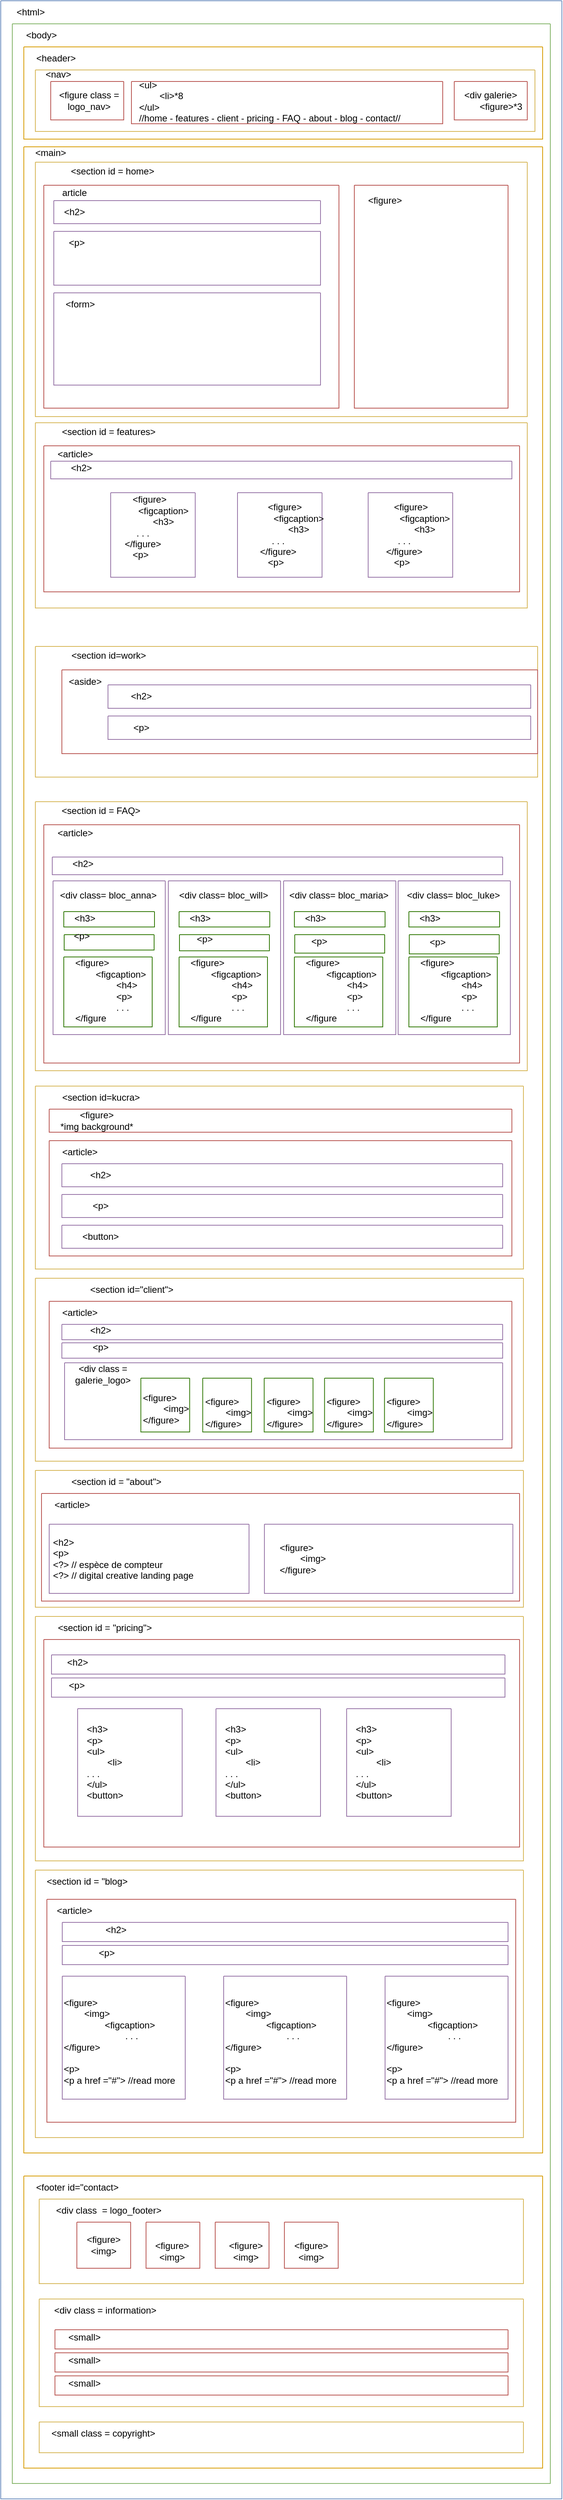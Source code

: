 <mxfile version="21.7.1" type="device">
  <diagram name="Page-1" id="cbDZRocgx3B_5QKg7o5-">
    <mxGraphModel dx="1434" dy="726" grid="1" gridSize="10" guides="1" tooltips="1" connect="1" arrows="1" fold="1" page="1" pageScale="1" pageWidth="827" pageHeight="1169" math="0" shadow="0">
      <root>
        <mxCell id="0" />
        <mxCell id="1" parent="0" />
        <mxCell id="6o6Li4ly1jVNpWHPZTKT-1" value="" style="swimlane;startSize=0;fillColor=#dae8fc;strokeColor=#6c8ebf;" parent="1" vertex="1">
          <mxGeometry x="10" y="10" width="730" height="3250" as="geometry" />
        </mxCell>
        <mxCell id="6o6Li4ly1jVNpWHPZTKT-2" value="" style="swimlane;startSize=0;fillColor=#d5e8d4;strokeColor=#82b366;" parent="6o6Li4ly1jVNpWHPZTKT-1" vertex="1">
          <mxGeometry x="15" y="30" width="700" height="3200" as="geometry" />
        </mxCell>
        <mxCell id="6o6Li4ly1jVNpWHPZTKT-4" value="&lt;div&gt;&amp;lt;body&amp;gt;&lt;/div&gt;" style="text;html=1;strokeColor=none;fillColor=none;align=center;verticalAlign=middle;whiteSpace=wrap;rounded=0;" parent="6o6Li4ly1jVNpWHPZTKT-2" vertex="1">
          <mxGeometry x="8" width="60" height="30" as="geometry" />
        </mxCell>
        <mxCell id="6o6Li4ly1jVNpWHPZTKT-5" value="" style="swimlane;startSize=0;fillColor=#fff2cc;strokeColor=#d6b656;" parent="6o6Li4ly1jVNpWHPZTKT-2" vertex="1">
          <mxGeometry x="30" y="60" width="650" height="80" as="geometry" />
        </mxCell>
        <mxCell id="6o6Li4ly1jVNpWHPZTKT-6" value="&amp;lt;nav&amp;gt;" style="text;html=1;strokeColor=none;fillColor=none;align=center;verticalAlign=middle;whiteSpace=wrap;rounded=0;" parent="6o6Li4ly1jVNpWHPZTKT-5" vertex="1">
          <mxGeometry y="-9" width="60" height="30" as="geometry" />
        </mxCell>
        <mxCell id="6o6Li4ly1jVNpWHPZTKT-7" value="" style="swimlane;startSize=0;fillColor=#f8cecc;strokeColor=#b85450;" parent="6o6Li4ly1jVNpWHPZTKT-5" vertex="1">
          <mxGeometry x="20" y="15" width="95" height="50" as="geometry" />
        </mxCell>
        <mxCell id="6o6Li4ly1jVNpWHPZTKT-10" value="" style="swimlane;startSize=0;fillColor=#f8cecc;strokeColor=#b85450;" parent="6o6Li4ly1jVNpWHPZTKT-5" vertex="1">
          <mxGeometry x="125" y="15" width="405" height="55" as="geometry" />
        </mxCell>
        <mxCell id="6o6Li4ly1jVNpWHPZTKT-13" value="" style="swimlane;startSize=0;fillColor=#ffe6cc;strokeColor=#d79b00;" parent="6o6Li4ly1jVNpWHPZTKT-2" vertex="1">
          <mxGeometry x="15" y="30" width="675" height="120" as="geometry" />
        </mxCell>
        <mxCell id="6o6Li4ly1jVNpWHPZTKT-9" value="" style="swimlane;startSize=0;fillColor=#f8cecc;strokeColor=#b85450;" parent="6o6Li4ly1jVNpWHPZTKT-13" vertex="1">
          <mxGeometry x="560" y="45" width="95" height="50" as="geometry" />
        </mxCell>
        <mxCell id="6o6Li4ly1jVNpWHPZTKT-12" value="&lt;div&gt;&lt;br&gt;&lt;/div&gt;&lt;div&gt;&amp;lt;div galerie&amp;gt;&lt;br&gt;&lt;/div&gt;&lt;div&gt;&lt;span style=&quot;white-space: pre;&quot;&gt;&#x9;&lt;/span&gt;&amp;lt;figure&amp;gt;*3&lt;/div&gt;&lt;div&gt;&lt;span style=&quot;white-space: pre;&quot;&gt;&#x9;&lt;/span&gt;&lt;br&gt;&lt;/div&gt;" style="text;html=1;strokeColor=none;fillColor=none;align=center;verticalAlign=middle;whiteSpace=wrap;rounded=0;" parent="6o6Li4ly1jVNpWHPZTKT-9" vertex="1">
          <mxGeometry x="5" width="85" height="50" as="geometry" />
        </mxCell>
        <mxCell id="6o6Li4ly1jVNpWHPZTKT-14" value="&lt;div&gt;&amp;lt;ul&amp;gt;&lt;/div&gt;&lt;div&gt;&lt;span style=&quot;white-space: pre;&quot;&gt;&#x9;&lt;/span&gt;&amp;lt;li&amp;gt;*8&lt;br&gt;&lt;/div&gt;&lt;div&gt;&amp;lt;/ul&amp;gt;&lt;/div&gt;&lt;div&gt;//home - features - client - pricing - FAQ - about - blog - contact//&lt;br&gt;&lt;/div&gt;" style="text;html=1;strokeColor=none;fillColor=none;align=left;verticalAlign=middle;whiteSpace=wrap;rounded=0;" parent="6o6Li4ly1jVNpWHPZTKT-13" vertex="1">
          <mxGeometry x="147.5" y="48" width="380" height="45" as="geometry" />
        </mxCell>
        <mxCell id="6o6Li4ly1jVNpWHPZTKT-11" value="&lt;div&gt;&amp;lt;figure class = logo_nav&amp;gt;&lt;/div&gt;" style="text;html=1;strokeColor=none;fillColor=none;align=center;verticalAlign=middle;whiteSpace=wrap;rounded=0;" parent="6o6Li4ly1jVNpWHPZTKT-13" vertex="1">
          <mxGeometry x="40" y="55" width="90" height="30" as="geometry" />
        </mxCell>
        <mxCell id="6o6Li4ly1jVNpWHPZTKT-15" value="&amp;lt;header&amp;gt;" style="text;html=1;strokeColor=none;fillColor=none;align=center;verticalAlign=middle;whiteSpace=wrap;rounded=0;" parent="6o6Li4ly1jVNpWHPZTKT-2" vertex="1">
          <mxGeometry x="27" y="30" width="60" height="30" as="geometry" />
        </mxCell>
        <mxCell id="6o6Li4ly1jVNpWHPZTKT-16" value="" style="swimlane;startSize=0;fillColor=#fff2cc;strokeColor=#d6b656;" parent="6o6Li4ly1jVNpWHPZTKT-2" vertex="1">
          <mxGeometry x="30" y="180" width="640" height="331" as="geometry" />
        </mxCell>
        <mxCell id="6o6Li4ly1jVNpWHPZTKT-17" value="&amp;lt;section id = home&amp;gt;" style="text;html=1;strokeColor=none;fillColor=none;align=center;verticalAlign=middle;whiteSpace=wrap;rounded=0;" parent="6o6Li4ly1jVNpWHPZTKT-16" vertex="1">
          <mxGeometry x="11" y="-3" width="179" height="30" as="geometry" />
        </mxCell>
        <mxCell id="6o6Li4ly1jVNpWHPZTKT-18" value="" style="swimlane;startSize=0;fillColor=#ffe6cc;strokeColor=#d79b00;" parent="6o6Li4ly1jVNpWHPZTKT-2" vertex="1">
          <mxGeometry x="15" y="160" width="675" height="2610" as="geometry" />
        </mxCell>
        <mxCell id="6o6Li4ly1jVNpWHPZTKT-20" value="" style="swimlane;startSize=0;fillColor=#f8cecc;strokeColor=#b85450;" parent="6o6Li4ly1jVNpWHPZTKT-18" vertex="1">
          <mxGeometry x="430" y="50" width="200" height="290" as="geometry" />
        </mxCell>
        <mxCell id="6o6Li4ly1jVNpWHPZTKT-21" value="&amp;lt;figure&amp;gt;" style="text;html=1;strokeColor=none;fillColor=none;align=center;verticalAlign=middle;whiteSpace=wrap;rounded=0;" parent="6o6Li4ly1jVNpWHPZTKT-20" vertex="1">
          <mxGeometry x="10" y="5" width="60" height="30" as="geometry" />
        </mxCell>
        <mxCell id="6o6Li4ly1jVNpWHPZTKT-22" value="" style="swimlane;startSize=0;fillColor=#f8cecc;strokeColor=#b85450;" parent="6o6Li4ly1jVNpWHPZTKT-18" vertex="1">
          <mxGeometry x="26" y="50" width="384" height="290" as="geometry" />
        </mxCell>
        <mxCell id="6o6Li4ly1jVNpWHPZTKT-23" value="article" style="text;html=1;strokeColor=none;fillColor=none;align=center;verticalAlign=middle;whiteSpace=wrap;rounded=0;" parent="6o6Li4ly1jVNpWHPZTKT-22" vertex="1">
          <mxGeometry x="10" y="-5" width="60" height="30" as="geometry" />
        </mxCell>
        <mxCell id="6o6Li4ly1jVNpWHPZTKT-25" value="" style="swimlane;startSize=0;fillColor=#e1d5e7;strokeColor=#9673a6;" parent="6o6Li4ly1jVNpWHPZTKT-22" vertex="1">
          <mxGeometry x="13" y="60" width="347" height="70" as="geometry" />
        </mxCell>
        <mxCell id="6o6Li4ly1jVNpWHPZTKT-26" value="&amp;lt;p&amp;gt;" style="text;html=1;strokeColor=none;fillColor=none;align=center;verticalAlign=middle;whiteSpace=wrap;rounded=0;" parent="6o6Li4ly1jVNpWHPZTKT-25" vertex="1">
          <mxGeometry width="60" height="30" as="geometry" />
        </mxCell>
        <mxCell id="6o6Li4ly1jVNpWHPZTKT-27" value="" style="swimlane;startSize=0;fillColor=#e1d5e7;strokeColor=#9673a6;" parent="6o6Li4ly1jVNpWHPZTKT-22" vertex="1">
          <mxGeometry x="13" y="140" width="347" height="120" as="geometry" />
        </mxCell>
        <mxCell id="6o6Li4ly1jVNpWHPZTKT-28" value="&amp;lt;form&amp;gt;" style="text;html=1;align=center;verticalAlign=middle;resizable=0;points=[];autosize=1;strokeColor=none;fillColor=none;" parent="6o6Li4ly1jVNpWHPZTKT-27" vertex="1">
          <mxGeometry x="4" width="60" height="30" as="geometry" />
        </mxCell>
        <mxCell id="6o6Li4ly1jVNpWHPZTKT-41" value="" style="swimlane;startSize=0;fillColor=#e1d5e7;strokeColor=#9673a6;" parent="6o6Li4ly1jVNpWHPZTKT-22" vertex="1">
          <mxGeometry x="13" y="20" width="347" height="30" as="geometry" />
        </mxCell>
        <mxCell id="6o6Li4ly1jVNpWHPZTKT-42" value="&amp;lt;h2&amp;gt;" style="text;html=1;strokeColor=none;fillColor=none;align=center;verticalAlign=middle;whiteSpace=wrap;rounded=0;" parent="6o6Li4ly1jVNpWHPZTKT-41" vertex="1">
          <mxGeometry x="-3" width="60" height="30" as="geometry" />
        </mxCell>
        <mxCell id="6o6Li4ly1jVNpWHPZTKT-29" value="" style="swimlane;startSize=0;fillColor=#fff2cc;strokeColor=#d6b656;" parent="6o6Li4ly1jVNpWHPZTKT-18" vertex="1">
          <mxGeometry x="15" y="359" width="640" height="241" as="geometry" />
        </mxCell>
        <mxCell id="6o6Li4ly1jVNpWHPZTKT-30" value="&amp;lt;section id = features&amp;gt;" style="text;html=1;strokeColor=none;fillColor=none;align=center;verticalAlign=middle;whiteSpace=wrap;rounded=0;" parent="6o6Li4ly1jVNpWHPZTKT-29" vertex="1">
          <mxGeometry x="11" y="-3" width="169" height="30" as="geometry" />
        </mxCell>
        <mxCell id="6o6Li4ly1jVNpWHPZTKT-31" value="" style="swimlane;startSize=0;fillColor=#e1d5e7;strokeColor=#9673a6;" parent="6o6Li4ly1jVNpWHPZTKT-29" vertex="1">
          <mxGeometry x="20" y="50" width="600" height="23" as="geometry" />
        </mxCell>
        <mxCell id="6o6Li4ly1jVNpWHPZTKT-32" value="&amp;lt;h2&amp;gt;" style="text;html=1;strokeColor=none;fillColor=none;align=center;verticalAlign=middle;whiteSpace=wrap;rounded=0;" parent="6o6Li4ly1jVNpWHPZTKT-31" vertex="1">
          <mxGeometry x="10" y="-6" width="60" height="30" as="geometry" />
        </mxCell>
        <mxCell id="6o6Li4ly1jVNpWHPZTKT-33" value="" style="swimlane;startSize=0;fillColor=#f8cecc;strokeColor=#b85450;" parent="6o6Li4ly1jVNpWHPZTKT-29" vertex="1">
          <mxGeometry x="11" y="30" width="619" height="190" as="geometry" />
        </mxCell>
        <mxCell id="6o6Li4ly1jVNpWHPZTKT-34" value="" style="swimlane;startSize=0;fillColor=#e1d5e7;strokeColor=#9673a6;" parent="6o6Li4ly1jVNpWHPZTKT-33" vertex="1">
          <mxGeometry x="87" y="61" width="110" height="110" as="geometry" />
        </mxCell>
        <mxCell id="6o6Li4ly1jVNpWHPZTKT-37" value="&lt;div&gt;&lt;span style=&quot;white-space: pre;&quot;&gt;&#x9;&lt;/span&gt;&amp;lt;figure&amp;gt;&lt;span style=&quot;white-space: pre;&quot;&gt;&#x9;&lt;/span&gt;&lt;/div&gt;&lt;div&gt;&lt;span style=&quot;white-space: pre;&quot;&gt;&#x9;&lt;span style=&quot;white-space: pre;&quot;&gt;&#x9;&lt;/span&gt;&lt;/span&gt;&amp;lt;figcaption&amp;gt;&lt;br&gt;&lt;/div&gt;&lt;div&gt;&lt;span style=&quot;white-space: pre;&quot;&gt;&lt;span style=&quot;white-space: pre;&quot;&gt;&#x9;&lt;span style=&quot;white-space: pre;&quot;&gt;&#x9;&lt;/span&gt;&lt;/span&gt;&amp;lt;h3&amp;gt;&lt;/span&gt;&lt;/div&gt;&lt;div&gt;&lt;span style=&quot;white-space: pre;&quot;&gt;. . .&lt;/span&gt;&lt;/div&gt;&lt;div&gt;&lt;span style=&quot;white-space: pre;&quot;&gt;&amp;lt;/figure&amp;gt;&lt;br&gt;&lt;/span&gt;&lt;/div&gt;&lt;div&gt;&lt;span style=&quot;white-space: pre;&quot;&gt;&amp;lt;p&amp;gt;&#x9;&lt;/span&gt;&lt;br&gt;&lt;/div&gt;" style="text;html=1;strokeColor=none;fillColor=none;align=center;verticalAlign=middle;whiteSpace=wrap;rounded=0;" parent="6o6Li4ly1jVNpWHPZTKT-34" vertex="1">
          <mxGeometry x="-13" width="110" height="90" as="geometry" />
        </mxCell>
        <mxCell id="6o6Li4ly1jVNpWHPZTKT-35" value="" style="swimlane;startSize=0;fillColor=#e1d5e7;strokeColor=#9673a6;" parent="6o6Li4ly1jVNpWHPZTKT-33" vertex="1">
          <mxGeometry x="252" y="61" width="110" height="110" as="geometry" />
        </mxCell>
        <mxCell id="6o6Li4ly1jVNpWHPZTKT-47" value="&lt;div&gt;&lt;span style=&quot;white-space: pre;&quot;&gt;&#x9;&lt;/span&gt;&amp;lt;figure&amp;gt;&lt;span style=&quot;white-space: pre;&quot;&gt;&#x9;&lt;/span&gt;&lt;/div&gt;&lt;div&gt;&lt;span style=&quot;white-space: pre;&quot;&gt;&#x9;&lt;span style=&quot;white-space: pre;&quot;&gt;&#x9;&lt;/span&gt;&lt;/span&gt;&amp;lt;figcaption&amp;gt;&lt;br&gt;&lt;/div&gt;&lt;div&gt;&lt;span style=&quot;white-space: pre;&quot;&gt;&lt;span style=&quot;white-space: pre;&quot;&gt;&#x9;&lt;span style=&quot;white-space: pre;&quot;&gt;&#x9;&lt;/span&gt;&lt;/span&gt;&amp;lt;h3&amp;gt;&lt;/span&gt;&lt;/div&gt;&lt;div&gt;&lt;span style=&quot;white-space: pre;&quot;&gt;. . .&lt;/span&gt;&lt;/div&gt;&lt;div&gt;&lt;span style=&quot;white-space: pre;&quot;&gt;&amp;lt;/figure&amp;gt;&lt;br&gt;&lt;/span&gt;&lt;/div&gt;&lt;div&gt;&lt;span style=&quot;white-space: pre;&quot;&gt;&amp;lt;p&amp;gt;&#x9;&lt;/span&gt;&lt;br&gt;&lt;/div&gt;" style="text;html=1;strokeColor=none;fillColor=none;align=center;verticalAlign=middle;whiteSpace=wrap;rounded=0;" parent="6o6Li4ly1jVNpWHPZTKT-35" vertex="1">
          <mxGeometry x="-2" y="10" width="110" height="90" as="geometry" />
        </mxCell>
        <mxCell id="6o6Li4ly1jVNpWHPZTKT-36" value="" style="swimlane;startSize=0;fillColor=#e1d5e7;strokeColor=#9673a6;" parent="6o6Li4ly1jVNpWHPZTKT-33" vertex="1">
          <mxGeometry x="422" y="61" width="110" height="110" as="geometry" />
        </mxCell>
        <mxCell id="6o6Li4ly1jVNpWHPZTKT-46" value="&lt;div&gt;&lt;span style=&quot;white-space: pre;&quot;&gt;&#x9;&lt;/span&gt;&amp;lt;figure&amp;gt;&lt;span style=&quot;white-space: pre;&quot;&gt;&#x9;&lt;/span&gt;&lt;/div&gt;&lt;div&gt;&lt;span style=&quot;white-space: pre;&quot;&gt;&#x9;&lt;span style=&quot;white-space: pre;&quot;&gt;&#x9;&lt;/span&gt;&lt;/span&gt;&amp;lt;figcaption&amp;gt;&lt;br&gt;&lt;/div&gt;&lt;div&gt;&lt;span style=&quot;white-space: pre;&quot;&gt;&lt;span style=&quot;white-space: pre;&quot;&gt;&#x9;&lt;span style=&quot;white-space: pre;&quot;&gt;&#x9;&lt;/span&gt;&lt;/span&gt;&amp;lt;h3&amp;gt;&lt;/span&gt;&lt;/div&gt;&lt;div&gt;&lt;span style=&quot;white-space: pre;&quot;&gt;. . .&lt;/span&gt;&lt;/div&gt;&lt;div&gt;&lt;span style=&quot;white-space: pre;&quot;&gt;&amp;lt;/figure&amp;gt;&lt;br&gt;&lt;/span&gt;&lt;/div&gt;&lt;div&gt;&lt;span style=&quot;white-space: pre;&quot;&gt;&amp;lt;p&amp;gt;&#x9;&lt;/span&gt;&lt;br&gt;&lt;/div&gt;" style="text;html=1;strokeColor=none;fillColor=none;align=center;verticalAlign=middle;whiteSpace=wrap;rounded=0;" parent="6o6Li4ly1jVNpWHPZTKT-36" vertex="1">
          <mxGeometry x="-8" y="10" width="110" height="90" as="geometry" />
        </mxCell>
        <mxCell id="6o6Li4ly1jVNpWHPZTKT-40" value="&amp;lt;article&amp;gt;" style="text;html=1;strokeColor=none;fillColor=none;align=center;verticalAlign=middle;whiteSpace=wrap;rounded=0;" parent="6o6Li4ly1jVNpWHPZTKT-33" vertex="1">
          <mxGeometry x="11" y="-4" width="60" height="30" as="geometry" />
        </mxCell>
        <mxCell id="6o6Li4ly1jVNpWHPZTKT-51" value="" style="swimlane;startSize=0;fillColor=#fff2cc;strokeColor=#d6b656;" parent="6o6Li4ly1jVNpWHPZTKT-18" vertex="1">
          <mxGeometry x="15" y="852" width="640" height="350" as="geometry" />
        </mxCell>
        <mxCell id="6o6Li4ly1jVNpWHPZTKT-52" value="&amp;lt;section id = FAQ&amp;gt;" style="text;html=1;strokeColor=none;fillColor=none;align=center;verticalAlign=middle;whiteSpace=wrap;rounded=0;" parent="6o6Li4ly1jVNpWHPZTKT-51" vertex="1">
          <mxGeometry x="11" y="-3" width="149" height="30" as="geometry" />
        </mxCell>
        <mxCell id="6o6Li4ly1jVNpWHPZTKT-55" value="" style="swimlane;startSize=0;fillColor=#f8cecc;strokeColor=#b85450;" parent="6o6Li4ly1jVNpWHPZTKT-51" vertex="1">
          <mxGeometry x="11" y="30" width="619" height="310" as="geometry" />
        </mxCell>
        <mxCell id="6o6Li4ly1jVNpWHPZTKT-56" value="" style="swimlane;startSize=0;fillColor=#e1d5e7;strokeColor=#9673a6;" parent="6o6Li4ly1jVNpWHPZTKT-55" vertex="1">
          <mxGeometry x="12" y="73" width="146" height="200" as="geometry" />
        </mxCell>
        <mxCell id="6o6Li4ly1jVNpWHPZTKT-145" value="" style="swimlane;startSize=0;fillColor=#60a917;fontColor=#ffffff;strokeColor=#2D7600;" parent="6o6Li4ly1jVNpWHPZTKT-56" vertex="1">
          <mxGeometry x="14" y="99" width="115" height="91" as="geometry" />
        </mxCell>
        <mxCell id="6o6Li4ly1jVNpWHPZTKT-146" value="&lt;div align=&quot;left&quot;&gt;&amp;lt;figure&amp;gt;&lt;/div&gt;&lt;div align=&quot;left&quot;&gt;&lt;span style=&quot;white-space: pre;&quot;&gt;&#x9;&lt;/span&gt;&amp;lt;figcaption&amp;gt;&lt;/div&gt;&lt;div align=&quot;left&quot;&gt;&lt;span style=&quot;white-space: pre;&quot;&gt;&#x9;&lt;/span&gt;&lt;span style=&quot;white-space: pre;&quot;&gt;&#x9;&amp;lt;&lt;/span&gt;h4&amp;gt;&lt;/div&gt;&lt;div align=&quot;left&quot;&gt;&lt;span style=&quot;white-space: pre;&quot;&gt;&#x9;&lt;/span&gt;&lt;span style=&quot;white-space: pre;&quot;&gt;&#x9;&lt;/span&gt;&amp;lt;p&amp;gt;&lt;/div&gt;&lt;div align=&quot;left&quot;&gt;&lt;span style=&quot;white-space: pre;&quot;&gt;&#x9;&lt;/span&gt;&lt;span style=&quot;white-space: pre;&quot;&gt;&#x9;&lt;/span&gt;. . . &lt;br&gt;&lt;/div&gt;&lt;div align=&quot;left&quot;&gt;&amp;lt;/figure&lt;br&gt;&lt;/div&gt;" style="text;html=1;strokeColor=none;fillColor=none;align=left;verticalAlign=middle;whiteSpace=wrap;rounded=0;" parent="6o6Li4ly1jVNpWHPZTKT-145" vertex="1">
          <mxGeometry x="13.25" y="-13" width="97.75" height="113" as="geometry" />
        </mxCell>
        <mxCell id="6o6Li4ly1jVNpWHPZTKT-147" value="&lt;div&gt;&amp;lt;div class= bloc_anna&amp;gt;&lt;br&gt;&lt;/div&gt;" style="text;html=1;strokeColor=none;fillColor=none;align=center;verticalAlign=middle;whiteSpace=wrap;rounded=0;" parent="6o6Li4ly1jVNpWHPZTKT-56" vertex="1">
          <mxGeometry x="-8" y="4" width="160" height="30" as="geometry" />
        </mxCell>
        <mxCell id="6o6Li4ly1jVNpWHPZTKT-148" value="" style="swimlane;startSize=0;fillColor=#60a917;fontColor=#ffffff;strokeColor=#2D7600;" parent="6o6Li4ly1jVNpWHPZTKT-56" vertex="1">
          <mxGeometry x="14" y="40" width="118" height="20" as="geometry" />
        </mxCell>
        <mxCell id="6o6Li4ly1jVNpWHPZTKT-150" value="&amp;lt;h3&amp;gt;" style="text;html=1;align=center;verticalAlign=middle;resizable=0;points=[];autosize=1;strokeColor=none;fillColor=none;" parent="6o6Li4ly1jVNpWHPZTKT-148" vertex="1">
          <mxGeometry x="2" y="-6" width="50" height="30" as="geometry" />
        </mxCell>
        <mxCell id="6o6Li4ly1jVNpWHPZTKT-149" value="" style="swimlane;startSize=0;fillColor=#60a917;fontColor=#ffffff;strokeColor=#2D7600;" parent="6o6Li4ly1jVNpWHPZTKT-56" vertex="1">
          <mxGeometry x="14.5" y="70" width="117" height="20" as="geometry" />
        </mxCell>
        <mxCell id="6o6Li4ly1jVNpWHPZTKT-62" value="&amp;lt;article&amp;gt;" style="text;html=1;strokeColor=none;fillColor=none;align=center;verticalAlign=middle;whiteSpace=wrap;rounded=0;" parent="6o6Li4ly1jVNpWHPZTKT-55" vertex="1">
          <mxGeometry x="11" y="-4" width="60" height="30" as="geometry" />
        </mxCell>
        <mxCell id="6o6Li4ly1jVNpWHPZTKT-53" value="" style="swimlane;startSize=0;fillColor=#e1d5e7;strokeColor=#9673a6;" parent="6o6Li4ly1jVNpWHPZTKT-55" vertex="1">
          <mxGeometry x="11" y="42" width="586" height="23" as="geometry" />
        </mxCell>
        <mxCell id="6o6Li4ly1jVNpWHPZTKT-54" value="&amp;lt;h2&amp;gt;" style="text;html=1;strokeColor=none;fillColor=none;align=center;verticalAlign=middle;whiteSpace=wrap;rounded=0;" parent="6o6Li4ly1jVNpWHPZTKT-53" vertex="1">
          <mxGeometry x="10" y="-6" width="60" height="30" as="geometry" />
        </mxCell>
        <mxCell id="6o6Li4ly1jVNpWHPZTKT-166" value="" style="swimlane;startSize=0;fillColor=#e1d5e7;strokeColor=#9673a6;" parent="6o6Li4ly1jVNpWHPZTKT-55" vertex="1">
          <mxGeometry x="162" y="73" width="146" height="200" as="geometry" />
        </mxCell>
        <mxCell id="6o6Li4ly1jVNpWHPZTKT-167" value="" style="swimlane;startSize=0;fillColor=#60a917;fontColor=#ffffff;strokeColor=#2D7600;" parent="6o6Li4ly1jVNpWHPZTKT-166" vertex="1">
          <mxGeometry x="14" y="99" width="115" height="91" as="geometry" />
        </mxCell>
        <mxCell id="6o6Li4ly1jVNpWHPZTKT-168" value="&lt;div align=&quot;left&quot;&gt;&amp;lt;figure&amp;gt;&lt;/div&gt;&lt;div align=&quot;left&quot;&gt;&lt;span style=&quot;white-space: pre;&quot;&gt;&#x9;&lt;/span&gt;&amp;lt;figcaption&amp;gt;&lt;/div&gt;&lt;div align=&quot;left&quot;&gt;&lt;span style=&quot;white-space: pre;&quot;&gt;&#x9;&lt;/span&gt;&lt;span style=&quot;white-space: pre;&quot;&gt;&#x9;&amp;lt;&lt;/span&gt;h4&amp;gt;&lt;/div&gt;&lt;div align=&quot;left&quot;&gt;&lt;span style=&quot;white-space: pre;&quot;&gt;&#x9;&lt;/span&gt;&lt;span style=&quot;white-space: pre;&quot;&gt;&#x9;&lt;/span&gt;&amp;lt;p&amp;gt;&lt;/div&gt;&lt;div align=&quot;left&quot;&gt;&lt;span style=&quot;white-space: pre;&quot;&gt;&#x9;&lt;/span&gt;&lt;span style=&quot;white-space: pre;&quot;&gt;&#x9;&lt;/span&gt;. . . &lt;br&gt;&lt;/div&gt;&lt;div align=&quot;left&quot;&gt;&amp;lt;/figure&lt;br&gt;&lt;/div&gt;" style="text;html=1;strokeColor=none;fillColor=none;align=left;verticalAlign=middle;whiteSpace=wrap;rounded=0;" parent="6o6Li4ly1jVNpWHPZTKT-167" vertex="1">
          <mxGeometry x="13.25" y="-13" width="97.75" height="113" as="geometry" />
        </mxCell>
        <mxCell id="6o6Li4ly1jVNpWHPZTKT-169" value="&lt;div&gt;&amp;lt;div class= bloc_will&amp;gt;&lt;/div&gt;" style="text;html=1;strokeColor=none;fillColor=none;align=center;verticalAlign=middle;whiteSpace=wrap;rounded=0;" parent="6o6Li4ly1jVNpWHPZTKT-166" vertex="1">
          <mxGeometry x="-8" y="4" width="160" height="30" as="geometry" />
        </mxCell>
        <mxCell id="6o6Li4ly1jVNpWHPZTKT-170" value="" style="swimlane;startSize=0;fillColor=#60a917;fontColor=#ffffff;strokeColor=#2D7600;" parent="6o6Li4ly1jVNpWHPZTKT-166" vertex="1">
          <mxGeometry x="14" y="40" width="118" height="20" as="geometry" />
        </mxCell>
        <mxCell id="6o6Li4ly1jVNpWHPZTKT-171" value="&amp;lt;h3&amp;gt;" style="text;html=1;align=center;verticalAlign=middle;resizable=0;points=[];autosize=1;strokeColor=none;fillColor=none;" parent="6o6Li4ly1jVNpWHPZTKT-170" vertex="1">
          <mxGeometry x="2" y="-6" width="50" height="30" as="geometry" />
        </mxCell>
        <mxCell id="6o6Li4ly1jVNpWHPZTKT-172" value="" style="swimlane;startSize=0;fillColor=#60a917;fontColor=#ffffff;strokeColor=#2D7600;" parent="6o6Li4ly1jVNpWHPZTKT-166" vertex="1">
          <mxGeometry x="14.5" y="70" width="117" height="21" as="geometry" />
        </mxCell>
        <mxCell id="6o6Li4ly1jVNpWHPZTKT-194" value="&lt;div&gt;&amp;lt;p&amp;gt;&lt;br&gt;&lt;/div&gt;" style="text;html=1;align=center;verticalAlign=middle;resizable=0;points=[];autosize=1;strokeColor=none;fillColor=none;" parent="6o6Li4ly1jVNpWHPZTKT-172" vertex="1">
          <mxGeometry x="12.75" y="-9" width="40" height="30" as="geometry" />
        </mxCell>
        <mxCell id="6o6Li4ly1jVNpWHPZTKT-173" value="" style="swimlane;startSize=0;fillColor=#e1d5e7;strokeColor=#9673a6;" parent="6o6Li4ly1jVNpWHPZTKT-55" vertex="1">
          <mxGeometry x="312" y="73" width="146" height="200" as="geometry" />
        </mxCell>
        <mxCell id="6o6Li4ly1jVNpWHPZTKT-174" value="" style="swimlane;startSize=0;fillColor=#60a917;fontColor=#ffffff;strokeColor=#2D7600;" parent="6o6Li4ly1jVNpWHPZTKT-173" vertex="1">
          <mxGeometry x="14" y="99" width="115" height="91" as="geometry" />
        </mxCell>
        <mxCell id="6o6Li4ly1jVNpWHPZTKT-175" value="&lt;div align=&quot;left&quot;&gt;&amp;lt;figure&amp;gt;&lt;/div&gt;&lt;div align=&quot;left&quot;&gt;&lt;span style=&quot;white-space: pre;&quot;&gt;&#x9;&lt;/span&gt;&amp;lt;figcaption&amp;gt;&lt;/div&gt;&lt;div align=&quot;left&quot;&gt;&lt;span style=&quot;white-space: pre;&quot;&gt;&#x9;&lt;/span&gt;&lt;span style=&quot;white-space: pre;&quot;&gt;&#x9;&amp;lt;&lt;/span&gt;h4&amp;gt;&lt;/div&gt;&lt;div align=&quot;left&quot;&gt;&lt;span style=&quot;white-space: pre;&quot;&gt;&#x9;&lt;/span&gt;&lt;span style=&quot;white-space: pre;&quot;&gt;&#x9;&lt;/span&gt;&amp;lt;p&amp;gt;&lt;/div&gt;&lt;div align=&quot;left&quot;&gt;&lt;span style=&quot;white-space: pre;&quot;&gt;&#x9;&lt;/span&gt;&lt;span style=&quot;white-space: pre;&quot;&gt;&#x9;&lt;/span&gt;. . . &lt;br&gt;&lt;/div&gt;&lt;div align=&quot;left&quot;&gt;&amp;lt;/figure&lt;br&gt;&lt;/div&gt;" style="text;html=1;strokeColor=none;fillColor=none;align=left;verticalAlign=middle;whiteSpace=wrap;rounded=0;" parent="6o6Li4ly1jVNpWHPZTKT-174" vertex="1">
          <mxGeometry x="13.25" y="-13" width="97.75" height="113" as="geometry" />
        </mxCell>
        <mxCell id="6o6Li4ly1jVNpWHPZTKT-176" value="&lt;div&gt;&amp;lt;div class= bloc_maria&amp;gt;&lt;/div&gt;" style="text;html=1;strokeColor=none;fillColor=none;align=center;verticalAlign=middle;whiteSpace=wrap;rounded=0;" parent="6o6Li4ly1jVNpWHPZTKT-173" vertex="1">
          <mxGeometry x="-8" y="4" width="160" height="30" as="geometry" />
        </mxCell>
        <mxCell id="6o6Li4ly1jVNpWHPZTKT-177" value="" style="swimlane;startSize=0;fillColor=#60a917;fontColor=#ffffff;strokeColor=#2D7600;" parent="6o6Li4ly1jVNpWHPZTKT-173" vertex="1">
          <mxGeometry x="14" y="40" width="118" height="20" as="geometry" />
        </mxCell>
        <mxCell id="6o6Li4ly1jVNpWHPZTKT-178" value="&amp;lt;h3&amp;gt;" style="text;html=1;align=center;verticalAlign=middle;resizable=0;points=[];autosize=1;strokeColor=none;fillColor=none;" parent="6o6Li4ly1jVNpWHPZTKT-177" vertex="1">
          <mxGeometry x="2" y="-6" width="50" height="30" as="geometry" />
        </mxCell>
        <mxCell id="6o6Li4ly1jVNpWHPZTKT-179" value="" style="swimlane;startSize=0;fillColor=#60a917;fontColor=#ffffff;strokeColor=#2D7600;" parent="6o6Li4ly1jVNpWHPZTKT-173" vertex="1">
          <mxGeometry x="14.5" y="70" width="117" height="24" as="geometry" />
        </mxCell>
        <mxCell id="6o6Li4ly1jVNpWHPZTKT-195" value="&lt;div&gt;&amp;lt;p&amp;gt;&lt;br&gt;&lt;/div&gt;" style="text;html=1;align=center;verticalAlign=middle;resizable=0;points=[];autosize=1;strokeColor=none;fillColor=none;" parent="6o6Li4ly1jVNpWHPZTKT-179" vertex="1">
          <mxGeometry x="11.5" y="-6" width="40" height="30" as="geometry" />
        </mxCell>
        <mxCell id="6o6Li4ly1jVNpWHPZTKT-180" value="" style="swimlane;startSize=0;fillColor=#e1d5e7;strokeColor=#9673a6;" parent="6o6Li4ly1jVNpWHPZTKT-55" vertex="1">
          <mxGeometry x="461" y="73" width="146" height="200" as="geometry" />
        </mxCell>
        <mxCell id="6o6Li4ly1jVNpWHPZTKT-181" value="" style="swimlane;startSize=0;fillColor=#60a917;fontColor=#ffffff;strokeColor=#2D7600;" parent="6o6Li4ly1jVNpWHPZTKT-180" vertex="1">
          <mxGeometry x="14" y="99" width="115" height="91" as="geometry" />
        </mxCell>
        <mxCell id="6o6Li4ly1jVNpWHPZTKT-182" value="&lt;div align=&quot;left&quot;&gt;&amp;lt;figure&amp;gt;&lt;/div&gt;&lt;div align=&quot;left&quot;&gt;&lt;span style=&quot;white-space: pre;&quot;&gt;&#x9;&lt;/span&gt;&amp;lt;figcaption&amp;gt;&lt;/div&gt;&lt;div align=&quot;left&quot;&gt;&lt;span style=&quot;white-space: pre;&quot;&gt;&#x9;&lt;/span&gt;&lt;span style=&quot;white-space: pre;&quot;&gt;&#x9;&amp;lt;&lt;/span&gt;h4&amp;gt;&lt;/div&gt;&lt;div align=&quot;left&quot;&gt;&lt;span style=&quot;white-space: pre;&quot;&gt;&#x9;&lt;/span&gt;&lt;span style=&quot;white-space: pre;&quot;&gt;&#x9;&lt;/span&gt;&amp;lt;p&amp;gt;&lt;/div&gt;&lt;div align=&quot;left&quot;&gt;&lt;span style=&quot;white-space: pre;&quot;&gt;&#x9;&lt;/span&gt;&lt;span style=&quot;white-space: pre;&quot;&gt;&#x9;&lt;/span&gt;. . . &lt;br&gt;&lt;/div&gt;&lt;div align=&quot;left&quot;&gt;&amp;lt;/figure&lt;br&gt;&lt;/div&gt;" style="text;html=1;strokeColor=none;fillColor=none;align=left;verticalAlign=middle;whiteSpace=wrap;rounded=0;" parent="6o6Li4ly1jVNpWHPZTKT-181" vertex="1">
          <mxGeometry x="13.25" y="-13" width="97.75" height="113" as="geometry" />
        </mxCell>
        <mxCell id="6o6Li4ly1jVNpWHPZTKT-183" value="&lt;div&gt;&amp;lt;div class= bloc_luke&amp;gt;&lt;/div&gt;" style="text;html=1;strokeColor=none;fillColor=none;align=center;verticalAlign=middle;whiteSpace=wrap;rounded=0;" parent="6o6Li4ly1jVNpWHPZTKT-180" vertex="1">
          <mxGeometry x="-8" y="4" width="160" height="30" as="geometry" />
        </mxCell>
        <mxCell id="6o6Li4ly1jVNpWHPZTKT-184" value="" style="swimlane;startSize=0;fillColor=#60a917;fontColor=#ffffff;strokeColor=#2D7600;" parent="6o6Li4ly1jVNpWHPZTKT-180" vertex="1">
          <mxGeometry x="14" y="40" width="118" height="20" as="geometry" />
        </mxCell>
        <mxCell id="6o6Li4ly1jVNpWHPZTKT-185" value="&amp;lt;h3&amp;gt;" style="text;html=1;align=center;verticalAlign=middle;resizable=0;points=[];autosize=1;strokeColor=none;fillColor=none;" parent="6o6Li4ly1jVNpWHPZTKT-184" vertex="1">
          <mxGeometry x="2" y="-6" width="50" height="30" as="geometry" />
        </mxCell>
        <mxCell id="6o6Li4ly1jVNpWHPZTKT-186" value="" style="swimlane;startSize=0;fillColor=#60a917;fontColor=#ffffff;strokeColor=#2D7600;" parent="6o6Li4ly1jVNpWHPZTKT-180" vertex="1">
          <mxGeometry x="14.5" y="70" width="117" height="25" as="geometry" />
        </mxCell>
        <mxCell id="6o6Li4ly1jVNpWHPZTKT-196" value="&lt;div&gt;&amp;lt;p&amp;gt;&lt;br&gt;&lt;/div&gt;" style="text;html=1;align=center;verticalAlign=middle;resizable=0;points=[];autosize=1;strokeColor=none;fillColor=none;" parent="6o6Li4ly1jVNpWHPZTKT-186" vertex="1">
          <mxGeometry x="16.5" y="-5" width="40" height="30" as="geometry" />
        </mxCell>
        <mxCell id="6o6Li4ly1jVNpWHPZTKT-123" value="" style="swimlane;startSize=0;fillColor=#fff2cc;strokeColor=#d6b656;" parent="6o6Li4ly1jVNpWHPZTKT-18" vertex="1">
          <mxGeometry x="15" y="650" width="653.5" height="170" as="geometry" />
        </mxCell>
        <mxCell id="6o6Li4ly1jVNpWHPZTKT-124" value="&amp;lt;section id=work&amp;gt;" style="text;html=1;strokeColor=none;fillColor=none;align=center;verticalAlign=middle;whiteSpace=wrap;rounded=0;" parent="6o6Li4ly1jVNpWHPZTKT-123" vertex="1">
          <mxGeometry x="11" y="-3" width="169" height="30" as="geometry" />
        </mxCell>
        <mxCell id="6o6Li4ly1jVNpWHPZTKT-43" value="" style="swimlane;startSize=0;fillColor=#f8cecc;strokeColor=#b85450;" parent="6o6Li4ly1jVNpWHPZTKT-123" vertex="1">
          <mxGeometry x="34.5" y="30.5" width="619" height="109" as="geometry" />
        </mxCell>
        <mxCell id="6o6Li4ly1jVNpWHPZTKT-44" value="&amp;lt;aside&amp;gt;" style="text;html=1;strokeColor=none;fillColor=none;align=center;verticalAlign=middle;whiteSpace=wrap;rounded=0;" parent="6o6Li4ly1jVNpWHPZTKT-43" vertex="1">
          <mxGeometry width="60" height="30" as="geometry" />
        </mxCell>
        <mxCell id="6o6Li4ly1jVNpWHPZTKT-45" value="" style="swimlane;startSize=0;fillColor=#e1d5e7;strokeColor=#9673a6;" parent="6o6Li4ly1jVNpWHPZTKT-43" vertex="1">
          <mxGeometry x="60" y="19.5" width="550" height="30.5" as="geometry" />
        </mxCell>
        <mxCell id="6o6Li4ly1jVNpWHPZTKT-48" value="&amp;lt;h2&amp;gt;" style="text;html=1;strokeColor=none;fillColor=none;align=center;verticalAlign=middle;whiteSpace=wrap;rounded=0;" parent="6o6Li4ly1jVNpWHPZTKT-45" vertex="1">
          <mxGeometry x="13" width="60" height="30" as="geometry" />
        </mxCell>
        <mxCell id="6o6Li4ly1jVNpWHPZTKT-49" value="" style="swimlane;startSize=0;fillColor=#e1d5e7;strokeColor=#9673a6;" parent="6o6Li4ly1jVNpWHPZTKT-43" vertex="1">
          <mxGeometry x="60" y="60" width="550" height="30.5" as="geometry" />
        </mxCell>
        <mxCell id="6o6Li4ly1jVNpWHPZTKT-50" value="&amp;lt;p&amp;gt;" style="text;html=1;strokeColor=none;fillColor=none;align=center;verticalAlign=middle;whiteSpace=wrap;rounded=0;" parent="6o6Li4ly1jVNpWHPZTKT-49" vertex="1">
          <mxGeometry x="13" width="60" height="30" as="geometry" />
        </mxCell>
        <mxCell id="6o6Li4ly1jVNpWHPZTKT-197" value="" style="swimlane;startSize=0;fillColor=#fff2cc;strokeColor=#d6b656;" parent="6o6Li4ly1jVNpWHPZTKT-18" vertex="1">
          <mxGeometry x="15" y="1222" width="635" height="238" as="geometry" />
        </mxCell>
        <mxCell id="6o6Li4ly1jVNpWHPZTKT-198" value="&amp;lt;section id=kucra&amp;gt;" style="text;html=1;strokeColor=none;fillColor=none;align=center;verticalAlign=middle;whiteSpace=wrap;rounded=0;" parent="6o6Li4ly1jVNpWHPZTKT-197" vertex="1">
          <mxGeometry x="11" width="149" height="30" as="geometry" />
        </mxCell>
        <mxCell id="6o6Li4ly1jVNpWHPZTKT-199" value="" style="swimlane;startSize=0;fillColor=#f8cecc;strokeColor=#b85450;" parent="6o6Li4ly1jVNpWHPZTKT-197" vertex="1">
          <mxGeometry x="18" y="71" width="602" height="150" as="geometry" />
        </mxCell>
        <mxCell id="6o6Li4ly1jVNpWHPZTKT-200" value="&amp;lt;article&amp;gt;" style="text;html=1;strokeColor=none;fillColor=none;align=center;verticalAlign=middle;whiteSpace=wrap;rounded=0;" parent="6o6Li4ly1jVNpWHPZTKT-199" vertex="1">
          <mxGeometry x="10" width="60" height="30" as="geometry" />
        </mxCell>
        <mxCell id="6o6Li4ly1jVNpWHPZTKT-201" value="" style="swimlane;startSize=0;fillColor=#e1d5e7;strokeColor=#9673a6;" parent="6o6Li4ly1jVNpWHPZTKT-199" vertex="1">
          <mxGeometry x="16.5" y="30" width="573.5" height="30" as="geometry" />
        </mxCell>
        <mxCell id="6o6Li4ly1jVNpWHPZTKT-202" value="&amp;lt;h2&amp;gt;" style="text;html=1;strokeColor=none;fillColor=none;align=center;verticalAlign=middle;whiteSpace=wrap;rounded=0;" parent="6o6Li4ly1jVNpWHPZTKT-201" vertex="1">
          <mxGeometry x="20.5" width="60" height="30" as="geometry" />
        </mxCell>
        <mxCell id="6o6Li4ly1jVNpWHPZTKT-203" value="" style="swimlane;startSize=0;fillColor=#e1d5e7;strokeColor=#9673a6;" parent="6o6Li4ly1jVNpWHPZTKT-199" vertex="1">
          <mxGeometry x="16.5" y="70" width="573.5" height="30" as="geometry" />
        </mxCell>
        <mxCell id="6o6Li4ly1jVNpWHPZTKT-204" value="&amp;lt;p&amp;gt;" style="text;html=1;strokeColor=none;fillColor=none;align=center;verticalAlign=middle;whiteSpace=wrap;rounded=0;" parent="6o6Li4ly1jVNpWHPZTKT-203" vertex="1">
          <mxGeometry x="20.5" width="60" height="30" as="geometry" />
        </mxCell>
        <mxCell id="6o6Li4ly1jVNpWHPZTKT-205" value="" style="swimlane;startSize=0;fillColor=#e1d5e7;strokeColor=#9673a6;" parent="6o6Li4ly1jVNpWHPZTKT-199" vertex="1">
          <mxGeometry x="16.5" y="110" width="573.5" height="30" as="geometry" />
        </mxCell>
        <mxCell id="6o6Li4ly1jVNpWHPZTKT-206" value="&amp;lt;button&amp;gt;" style="text;html=1;strokeColor=none;fillColor=none;align=center;verticalAlign=middle;whiteSpace=wrap;rounded=0;" parent="6o6Li4ly1jVNpWHPZTKT-205" vertex="1">
          <mxGeometry x="20.5" width="60" height="30" as="geometry" />
        </mxCell>
        <mxCell id="6o6Li4ly1jVNpWHPZTKT-207" value="" style="swimlane;startSize=0;fillColor=#f8cecc;strokeColor=#b85450;" parent="6o6Li4ly1jVNpWHPZTKT-197" vertex="1">
          <mxGeometry x="18" y="30" width="602" height="30" as="geometry" />
        </mxCell>
        <mxCell id="6o6Li4ly1jVNpWHPZTKT-208" value="&lt;div&gt;&amp;lt;figure&amp;gt;&lt;/div&gt;&lt;div&gt;*img background*&lt;br&gt;&lt;/div&gt;" style="text;html=1;strokeColor=none;fillColor=none;align=center;verticalAlign=middle;whiteSpace=wrap;rounded=0;" parent="6o6Li4ly1jVNpWHPZTKT-207" vertex="1">
          <mxGeometry x="-16" width="156" height="30" as="geometry" />
        </mxCell>
        <mxCell id="6o6Li4ly1jVNpWHPZTKT-209" value="" style="swimlane;startSize=0;fillColor=#fff2cc;strokeColor=#d6b656;" parent="6o6Li4ly1jVNpWHPZTKT-18" vertex="1">
          <mxGeometry x="15" y="1472" width="635" height="238" as="geometry" />
        </mxCell>
        <mxCell id="6o6Li4ly1jVNpWHPZTKT-210" value="&amp;lt;section id=&quot;client&quot;&amp;gt;" style="text;html=1;strokeColor=none;fillColor=none;align=center;verticalAlign=middle;whiteSpace=wrap;rounded=0;" parent="6o6Li4ly1jVNpWHPZTKT-209" vertex="1">
          <mxGeometry x="11" width="229" height="30" as="geometry" />
        </mxCell>
        <mxCell id="6o6Li4ly1jVNpWHPZTKT-211" value="" style="swimlane;startSize=0;fillColor=#f8cecc;strokeColor=#b85450;" parent="6o6Li4ly1jVNpWHPZTKT-209" vertex="1">
          <mxGeometry x="18" y="30" width="602" height="191" as="geometry" />
        </mxCell>
        <mxCell id="6o6Li4ly1jVNpWHPZTKT-212" value="&amp;lt;article&amp;gt;" style="text;html=1;strokeColor=none;fillColor=none;align=center;verticalAlign=middle;whiteSpace=wrap;rounded=0;" parent="6o6Li4ly1jVNpWHPZTKT-211" vertex="1">
          <mxGeometry x="10" width="60" height="30" as="geometry" />
        </mxCell>
        <mxCell id="6o6Li4ly1jVNpWHPZTKT-213" value="" style="swimlane;startSize=0;fillColor=#e1d5e7;strokeColor=#9673a6;" parent="6o6Li4ly1jVNpWHPZTKT-211" vertex="1">
          <mxGeometry x="16.5" y="30" width="573.5" height="20" as="geometry" />
        </mxCell>
        <mxCell id="6o6Li4ly1jVNpWHPZTKT-214" value="&amp;lt;h2&amp;gt;" style="text;html=1;strokeColor=none;fillColor=none;align=center;verticalAlign=middle;whiteSpace=wrap;rounded=0;" parent="6o6Li4ly1jVNpWHPZTKT-213" vertex="1">
          <mxGeometry x="20.5" y="-7" width="60" height="30" as="geometry" />
        </mxCell>
        <mxCell id="6o6Li4ly1jVNpWHPZTKT-215" value="" style="swimlane;startSize=0;fillColor=#e1d5e7;strokeColor=#9673a6;" parent="6o6Li4ly1jVNpWHPZTKT-211" vertex="1">
          <mxGeometry x="16.5" y="54" width="573.5" height="20" as="geometry" />
        </mxCell>
        <mxCell id="6o6Li4ly1jVNpWHPZTKT-216" value="&amp;lt;p&amp;gt;" style="text;html=1;strokeColor=none;fillColor=none;align=center;verticalAlign=middle;whiteSpace=wrap;rounded=0;" parent="6o6Li4ly1jVNpWHPZTKT-215" vertex="1">
          <mxGeometry x="20.5" y="-9" width="60" height="30" as="geometry" />
        </mxCell>
        <mxCell id="6o6Li4ly1jVNpWHPZTKT-217" value="" style="swimlane;startSize=0;fillColor=#60a917;strokeColor=#2D7600;fontColor=#ffffff;" parent="6o6Li4ly1jVNpWHPZTKT-211" vertex="1">
          <mxGeometry x="119.25" y="100" width="63.5" height="70" as="geometry" />
        </mxCell>
        <mxCell id="6o6Li4ly1jVNpWHPZTKT-218" value="&lt;div align=&quot;left&quot;&gt;&amp;lt;figure&amp;gt;&lt;/div&gt;&lt;div align=&quot;left&quot;&gt;&lt;span style=&quot;white-space: pre;&quot;&gt;&#x9;&lt;/span&gt;&amp;lt;img&amp;gt;&lt;/div&gt;&lt;div align=&quot;left&quot;&gt;&amp;lt;/figure&amp;gt;&lt;br&gt;&lt;/div&gt;" style="text;html=1;strokeColor=none;fillColor=none;align=left;verticalAlign=middle;whiteSpace=wrap;rounded=0;" parent="6o6Li4ly1jVNpWHPZTKT-217" vertex="1">
          <mxGeometry x="1" width="59" height="80" as="geometry" />
        </mxCell>
        <mxCell id="6o6Li4ly1jVNpWHPZTKT-221" value="" style="swimlane;startSize=0;fillColor=#60a917;strokeColor=#2D7600;fontColor=#ffffff;" parent="6o6Li4ly1jVNpWHPZTKT-211" vertex="1">
          <mxGeometry x="199.75" y="100" width="63.5" height="70" as="geometry" />
        </mxCell>
        <mxCell id="6o6Li4ly1jVNpWHPZTKT-222" value="&lt;div align=&quot;left&quot;&gt;&amp;lt;figure&amp;gt;&lt;/div&gt;&lt;div align=&quot;left&quot;&gt;&lt;span style=&quot;white-space: pre;&quot;&gt;&#x9;&lt;/span&gt;&amp;lt;img&amp;gt;&lt;/div&gt;&lt;div align=&quot;left&quot;&gt;&amp;lt;/figure&amp;gt;&lt;br&gt;&lt;/div&gt;" style="text;html=1;strokeColor=none;fillColor=none;align=left;verticalAlign=middle;whiteSpace=wrap;rounded=0;" parent="6o6Li4ly1jVNpWHPZTKT-221" vertex="1">
          <mxGeometry x="1" y="10" width="59" height="70" as="geometry" />
        </mxCell>
        <mxCell id="6o6Li4ly1jVNpWHPZTKT-224" value="" style="swimlane;startSize=0;fillColor=#60a917;strokeColor=#2D7600;fontColor=#ffffff;" parent="6o6Li4ly1jVNpWHPZTKT-211" vertex="1">
          <mxGeometry x="279.75" y="100" width="63.5" height="70" as="geometry" />
        </mxCell>
        <mxCell id="6o6Li4ly1jVNpWHPZTKT-225" value="&lt;div align=&quot;left&quot;&gt;&amp;lt;figure&amp;gt;&lt;/div&gt;&lt;div align=&quot;left&quot;&gt;&lt;span style=&quot;white-space: pre;&quot;&gt;&#x9;&lt;/span&gt;&amp;lt;img&amp;gt;&lt;/div&gt;&lt;div align=&quot;left&quot;&gt;&amp;lt;/figure&amp;gt;&lt;br&gt;&lt;/div&gt;" style="text;html=1;strokeColor=none;fillColor=none;align=left;verticalAlign=middle;whiteSpace=wrap;rounded=0;" parent="6o6Li4ly1jVNpWHPZTKT-224" vertex="1">
          <mxGeometry x="1" y="10" width="59" height="70" as="geometry" />
        </mxCell>
        <mxCell id="6o6Li4ly1jVNpWHPZTKT-226" value="" style="swimlane;startSize=0;fillColor=#60a917;strokeColor=#2D7600;fontColor=#ffffff;" parent="6o6Li4ly1jVNpWHPZTKT-211" vertex="1">
          <mxGeometry x="358.25" y="100" width="63.5" height="70" as="geometry" />
        </mxCell>
        <mxCell id="6o6Li4ly1jVNpWHPZTKT-227" value="&lt;div align=&quot;left&quot;&gt;&amp;lt;figure&amp;gt;&lt;/div&gt;&lt;div align=&quot;left&quot;&gt;&lt;span style=&quot;white-space: pre;&quot;&gt;&#x9;&lt;/span&gt;&amp;lt;img&amp;gt;&lt;/div&gt;&lt;div align=&quot;left&quot;&gt;&amp;lt;/figure&amp;gt;&lt;br&gt;&lt;/div&gt;" style="text;html=1;strokeColor=none;fillColor=none;align=left;verticalAlign=middle;whiteSpace=wrap;rounded=0;" parent="6o6Li4ly1jVNpWHPZTKT-226" vertex="1">
          <mxGeometry x="1" y="10" width="59" height="70" as="geometry" />
        </mxCell>
        <mxCell id="6o6Li4ly1jVNpWHPZTKT-228" value="" style="swimlane;startSize=0;fillColor=#60a917;strokeColor=#2D7600;fontColor=#ffffff;" parent="6o6Li4ly1jVNpWHPZTKT-211" vertex="1">
          <mxGeometry x="436.25" y="100" width="63.5" height="70" as="geometry" />
        </mxCell>
        <mxCell id="6o6Li4ly1jVNpWHPZTKT-229" value="&lt;div align=&quot;left&quot;&gt;&amp;lt;figure&amp;gt;&lt;/div&gt;&lt;div align=&quot;left&quot;&gt;&lt;span style=&quot;white-space: pre;&quot;&gt;&#x9;&lt;/span&gt;&amp;lt;img&amp;gt;&lt;/div&gt;&lt;div align=&quot;left&quot;&gt;&amp;lt;/figure&amp;gt;&lt;br&gt;&lt;/div&gt;" style="text;html=1;strokeColor=none;fillColor=none;align=left;verticalAlign=middle;whiteSpace=wrap;rounded=0;" parent="6o6Li4ly1jVNpWHPZTKT-228" vertex="1">
          <mxGeometry x="1" y="10" width="59" height="70" as="geometry" />
        </mxCell>
        <mxCell id="6o6Li4ly1jVNpWHPZTKT-230" value="" style="swimlane;startSize=0;fillColor=#e1d5e7;strokeColor=#9673a6;" parent="6o6Li4ly1jVNpWHPZTKT-211" vertex="1">
          <mxGeometry x="20" y="80" width="570" height="100" as="geometry" />
        </mxCell>
        <mxCell id="6o6Li4ly1jVNpWHPZTKT-231" value="&amp;lt;div class = galerie_logo&amp;gt;" style="text;html=1;strokeColor=none;fillColor=none;align=center;verticalAlign=middle;whiteSpace=wrap;rounded=0;" parent="6o6Li4ly1jVNpWHPZTKT-230" vertex="1">
          <mxGeometry x="20" y="-15" width="60" height="60" as="geometry" />
        </mxCell>
        <mxCell id="6o6Li4ly1jVNpWHPZTKT-232" value="" style="swimlane;startSize=0;fillColor=#fff2cc;strokeColor=#d6b656;" parent="6o6Li4ly1jVNpWHPZTKT-18" vertex="1">
          <mxGeometry x="15" y="1722" width="635" height="178" as="geometry" />
        </mxCell>
        <mxCell id="6o6Li4ly1jVNpWHPZTKT-233" value="&amp;lt;section id = &quot;about&quot;&amp;gt;" style="text;html=1;strokeColor=none;fillColor=none;align=center;verticalAlign=middle;whiteSpace=wrap;rounded=0;" parent="6o6Li4ly1jVNpWHPZTKT-232" vertex="1">
          <mxGeometry x="11" width="189" height="30" as="geometry" />
        </mxCell>
        <mxCell id="6o6Li4ly1jVNpWHPZTKT-234" value="" style="swimlane;startSize=0;fillColor=#f8cecc;strokeColor=#b85450;" parent="6o6Li4ly1jVNpWHPZTKT-232" vertex="1">
          <mxGeometry x="8" y="30" width="622" height="140" as="geometry" />
        </mxCell>
        <mxCell id="6o6Li4ly1jVNpWHPZTKT-240" value="" style="swimlane;startSize=0;fillColor=#e1d5e7;strokeColor=#9673a6;" parent="6o6Li4ly1jVNpWHPZTKT-234" vertex="1">
          <mxGeometry x="10" y="40" width="260" height="90" as="geometry" />
        </mxCell>
        <mxCell id="6o6Li4ly1jVNpWHPZTKT-243" value="&lt;div align=&quot;left&quot;&gt;&amp;lt;h2&amp;gt;&lt;/div&gt;&lt;div align=&quot;left&quot;&gt;&amp;lt;p&amp;gt;&lt;/div&gt;&lt;div align=&quot;left&quot;&gt;&amp;lt;?&amp;gt; // espèce de compteur&lt;br&gt;&lt;/div&gt;&lt;div align=&quot;left&quot;&gt;&amp;lt;?&amp;gt; // digital creative landing page&lt;br&gt;&lt;/div&gt;" style="text;html=1;strokeColor=none;fillColor=none;align=left;verticalAlign=middle;whiteSpace=wrap;rounded=0;" parent="6o6Li4ly1jVNpWHPZTKT-240" vertex="1">
          <mxGeometry x="3" width="197" height="90" as="geometry" />
        </mxCell>
        <mxCell id="6o6Li4ly1jVNpWHPZTKT-241" value="" style="swimlane;startSize=0;fillColor=#e1d5e7;strokeColor=#9673a6;" parent="6o6Li4ly1jVNpWHPZTKT-234" vertex="1">
          <mxGeometry x="290" y="40" width="323.25" height="90" as="geometry" />
        </mxCell>
        <mxCell id="6o6Li4ly1jVNpWHPZTKT-244" value="&lt;div align=&quot;left&quot;&gt;&amp;lt;figure&amp;gt;&lt;/div&gt;&lt;div align=&quot;left&quot;&gt;&lt;span style=&quot;white-space: pre;&quot;&gt;&#x9;&lt;/span&gt;&amp;lt;img&amp;gt;&lt;/div&gt;&lt;div align=&quot;left&quot;&gt;&amp;lt;/figure&amp;gt;&lt;br&gt;&lt;/div&gt;" style="text;html=1;strokeColor=none;fillColor=none;align=left;verticalAlign=middle;whiteSpace=wrap;rounded=0;" parent="6o6Li4ly1jVNpWHPZTKT-241" vertex="1">
          <mxGeometry x="18" y="5" width="288" height="80" as="geometry" />
        </mxCell>
        <mxCell id="6o6Li4ly1jVNpWHPZTKT-242" value="&amp;lt;article&amp;gt;" style="text;html=1;strokeColor=none;fillColor=none;align=center;verticalAlign=middle;whiteSpace=wrap;rounded=0;" parent="6o6Li4ly1jVNpWHPZTKT-234" vertex="1">
          <mxGeometry x="10" width="60" height="30" as="geometry" />
        </mxCell>
        <mxCell id="6o6Li4ly1jVNpWHPZTKT-245" value="" style="swimlane;startSize=0;fillColor=#fff2cc;strokeColor=#d6b656;" parent="6o6Li4ly1jVNpWHPZTKT-18" vertex="1">
          <mxGeometry x="15" y="1912" width="635" height="318" as="geometry" />
        </mxCell>
        <mxCell id="6o6Li4ly1jVNpWHPZTKT-246" value="&amp;lt;section id = &quot;pricing&quot;&amp;gt;" style="text;html=1;strokeColor=none;fillColor=none;align=center;verticalAlign=middle;whiteSpace=wrap;rounded=0;" parent="6o6Li4ly1jVNpWHPZTKT-245" vertex="1">
          <mxGeometry x="11" width="159" height="30" as="geometry" />
        </mxCell>
        <mxCell id="6o6Li4ly1jVNpWHPZTKT-247" value="" style="swimlane;startSize=0;fillColor=#f8cecc;strokeColor=#b85450;" parent="6o6Li4ly1jVNpWHPZTKT-245" vertex="1">
          <mxGeometry x="11" y="30" width="619" height="270" as="geometry" />
        </mxCell>
        <mxCell id="6o6Li4ly1jVNpWHPZTKT-248" value="" style="swimlane;startSize=0;fillColor=#e1d5e7;strokeColor=#9673a6;" parent="6o6Li4ly1jVNpWHPZTKT-247" vertex="1">
          <mxGeometry x="10" y="20" width="590" height="25" as="geometry" />
        </mxCell>
        <mxCell id="6o6Li4ly1jVNpWHPZTKT-250" value="&amp;lt;h2&amp;gt;" style="text;html=1;strokeColor=none;fillColor=none;align=center;verticalAlign=middle;whiteSpace=wrap;rounded=0;" parent="6o6Li4ly1jVNpWHPZTKT-248" vertex="1">
          <mxGeometry x="4" y="-5" width="60" height="30" as="geometry" />
        </mxCell>
        <mxCell id="6o6Li4ly1jVNpWHPZTKT-249" value="" style="swimlane;startSize=0;fillColor=#e1d5e7;strokeColor=#9673a6;" parent="6o6Li4ly1jVNpWHPZTKT-247" vertex="1">
          <mxGeometry x="10" y="50" width="590" height="25" as="geometry" />
        </mxCell>
        <mxCell id="6o6Li4ly1jVNpWHPZTKT-251" value="&amp;lt;p&amp;gt;" style="text;html=1;strokeColor=none;fillColor=none;align=center;verticalAlign=middle;whiteSpace=wrap;rounded=0;" parent="6o6Li4ly1jVNpWHPZTKT-249" vertex="1">
          <mxGeometry x="3" y="-5" width="60" height="30" as="geometry" />
        </mxCell>
        <mxCell id="6o6Li4ly1jVNpWHPZTKT-252" value="" style="swimlane;startSize=0;fillColor=#e1d5e7;strokeColor=#9673a6;" parent="6o6Li4ly1jVNpWHPZTKT-247" vertex="1">
          <mxGeometry x="44" y="90" width="136" height="140" as="geometry" />
        </mxCell>
        <mxCell id="6o6Li4ly1jVNpWHPZTKT-257" value="&lt;div&gt;&amp;lt;h3&amp;gt;&lt;/div&gt;&lt;div&gt;&amp;lt;p&amp;gt;&lt;/div&gt;&lt;div&gt;&amp;lt;ul&amp;gt;&lt;/div&gt;&lt;div&gt;&lt;span style=&quot;white-space: pre;&quot;&gt;&#x9;&lt;/span&gt;&amp;lt;li&amp;gt;&lt;/div&gt;&lt;div&gt;. . .&lt;/div&gt;&lt;div&gt;&amp;lt;/ul&amp;gt;&lt;/div&gt;&lt;div&gt;&amp;lt;button&amp;gt;&lt;br&gt;&lt;/div&gt;" style="text;html=1;strokeColor=none;fillColor=none;align=left;verticalAlign=middle;whiteSpace=wrap;rounded=0;" parent="6o6Li4ly1jVNpWHPZTKT-252" vertex="1">
          <mxGeometry x="10" y="10" width="120" height="120" as="geometry" />
        </mxCell>
        <mxCell id="6o6Li4ly1jVNpWHPZTKT-253" value="" style="swimlane;startSize=0;fontStyle=0" parent="6o6Li4ly1jVNpWHPZTKT-247" vertex="1">
          <mxGeometry x="224" y="90" width="136" height="140" as="geometry" />
        </mxCell>
        <mxCell id="6o6Li4ly1jVNpWHPZTKT-258" value="" style="swimlane;startSize=0;fillColor=#e1d5e7;strokeColor=#9673a6;" parent="6o6Li4ly1jVNpWHPZTKT-253" vertex="1">
          <mxGeometry width="136" height="140" as="geometry" />
        </mxCell>
        <mxCell id="6o6Li4ly1jVNpWHPZTKT-259" value="&lt;div&gt;&amp;lt;h3&amp;gt;&lt;/div&gt;&lt;div&gt;&amp;lt;p&amp;gt;&lt;/div&gt;&lt;div&gt;&amp;lt;ul&amp;gt;&lt;/div&gt;&lt;div&gt;&lt;span style=&quot;white-space: pre;&quot;&gt;&#x9;&lt;/span&gt;&amp;lt;li&amp;gt;&lt;/div&gt;&lt;div&gt;. . .&lt;/div&gt;&lt;div&gt;&amp;lt;/ul&amp;gt;&lt;/div&gt;&lt;div&gt;&amp;lt;button&amp;gt;&lt;br&gt;&lt;/div&gt;" style="text;html=1;strokeColor=none;fillColor=none;align=left;verticalAlign=middle;whiteSpace=wrap;rounded=0;" parent="6o6Li4ly1jVNpWHPZTKT-258" vertex="1">
          <mxGeometry x="10" y="10" width="120" height="120" as="geometry" />
        </mxCell>
        <mxCell id="6o6Li4ly1jVNpWHPZTKT-254" value="" style="swimlane;startSize=0;" parent="6o6Li4ly1jVNpWHPZTKT-247" vertex="1">
          <mxGeometry x="394" y="90" width="136" height="140" as="geometry" />
        </mxCell>
        <mxCell id="6o6Li4ly1jVNpWHPZTKT-260" value="" style="swimlane;startSize=0;fillColor=#e1d5e7;strokeColor=#9673a6;" parent="6o6Li4ly1jVNpWHPZTKT-254" vertex="1">
          <mxGeometry width="136" height="140" as="geometry" />
        </mxCell>
        <mxCell id="6o6Li4ly1jVNpWHPZTKT-261" value="&lt;div&gt;&amp;lt;h3&amp;gt;&lt;/div&gt;&lt;div&gt;&amp;lt;p&amp;gt;&lt;/div&gt;&lt;div&gt;&amp;lt;ul&amp;gt;&lt;/div&gt;&lt;div&gt;&lt;span style=&quot;white-space: pre;&quot;&gt;&#x9;&lt;/span&gt;&amp;lt;li&amp;gt;&lt;/div&gt;&lt;div&gt;. . .&lt;/div&gt;&lt;div&gt;&amp;lt;/ul&amp;gt;&lt;/div&gt;&lt;div&gt;&amp;lt;button&amp;gt;&lt;br&gt;&lt;/div&gt;" style="text;html=1;strokeColor=none;fillColor=none;align=left;verticalAlign=middle;whiteSpace=wrap;rounded=0;" parent="6o6Li4ly1jVNpWHPZTKT-260" vertex="1">
          <mxGeometry x="10" y="10" width="120" height="120" as="geometry" />
        </mxCell>
        <mxCell id="6o6Li4ly1jVNpWHPZTKT-262" value="" style="swimlane;startSize=0;fillColor=#fff2cc;strokeColor=#d6b656;" parent="6o6Li4ly1jVNpWHPZTKT-18" vertex="1">
          <mxGeometry x="15" y="2242" width="635" height="348" as="geometry" />
        </mxCell>
        <mxCell id="6o6Li4ly1jVNpWHPZTKT-263" value="&amp;lt;section id = &quot;blog&amp;gt;" style="text;html=1;strokeColor=none;fillColor=none;align=center;verticalAlign=middle;whiteSpace=wrap;rounded=0;" parent="6o6Li4ly1jVNpWHPZTKT-262" vertex="1">
          <mxGeometry width="135" height="30" as="geometry" />
        </mxCell>
        <mxCell id="6o6Li4ly1jVNpWHPZTKT-277" value="" style="swimlane;startSize=0;fillColor=#ffe6cc;strokeColor=#d79b00;" parent="6o6Li4ly1jVNpWHPZTKT-2" vertex="1">
          <mxGeometry x="15" y="2800" width="675" height="380" as="geometry" />
        </mxCell>
        <mxCell id="6o6Li4ly1jVNpWHPZTKT-278" value="&amp;lt;footer id=&quot;contact&amp;gt;" style="text;html=1;strokeColor=none;fillColor=none;align=left;verticalAlign=middle;whiteSpace=wrap;rounded=0;" parent="6o6Li4ly1jVNpWHPZTKT-277" vertex="1">
          <mxGeometry x="14" width="195" height="30" as="geometry" />
        </mxCell>
        <mxCell id="6o6Li4ly1jVNpWHPZTKT-279" value="" style="swimlane;startSize=0;fillColor=#fff2cc;strokeColor=#d6b656;" parent="6o6Li4ly1jVNpWHPZTKT-277" vertex="1">
          <mxGeometry x="20" y="30" width="630" height="110" as="geometry" />
        </mxCell>
        <mxCell id="6o6Li4ly1jVNpWHPZTKT-280" value="&amp;lt;div class&amp;nbsp; = logo_footer&amp;gt;" style="text;html=1;strokeColor=none;fillColor=none;align=left;verticalAlign=middle;whiteSpace=wrap;rounded=0;" parent="6o6Li4ly1jVNpWHPZTKT-279" vertex="1">
          <mxGeometry x="20" width="192" height="30" as="geometry" />
        </mxCell>
        <mxCell id="6o6Li4ly1jVNpWHPZTKT-281" value="" style="swimlane;startSize=0;fillColor=#f8cecc;strokeColor=#b85450;" parent="6o6Li4ly1jVNpWHPZTKT-279" vertex="1">
          <mxGeometry x="49" y="30" width="70" height="60" as="geometry" />
        </mxCell>
        <mxCell id="6o6Li4ly1jVNpWHPZTKT-285" value="&lt;div&gt;&amp;lt;figure&amp;gt;&lt;/div&gt;&lt;div&gt;&amp;lt;img&amp;gt;&lt;br&gt;&lt;/div&gt;" style="text;html=1;strokeColor=none;fillColor=none;align=center;verticalAlign=middle;whiteSpace=wrap;rounded=0;" parent="6o6Li4ly1jVNpWHPZTKT-281" vertex="1">
          <mxGeometry x="5" y="15" width="60" height="30" as="geometry" />
        </mxCell>
        <mxCell id="6o6Li4ly1jVNpWHPZTKT-282" value="" style="swimlane;startSize=0;fillColor=#f8cecc;strokeColor=#b85450;" parent="6o6Li4ly1jVNpWHPZTKT-279" vertex="1">
          <mxGeometry x="139" y="30" width="70" height="60" as="geometry" />
        </mxCell>
        <mxCell id="6o6Li4ly1jVNpWHPZTKT-286" value="&lt;div&gt;&amp;lt;figure&amp;gt;&lt;/div&gt;&lt;div&gt;&amp;lt;img&amp;gt;&lt;br&gt;&lt;/div&gt;" style="text;html=1;strokeColor=none;fillColor=none;align=center;verticalAlign=middle;whiteSpace=wrap;rounded=0;" parent="6o6Li4ly1jVNpWHPZTKT-282" vertex="1">
          <mxGeometry x="4" y="23" width="60" height="30" as="geometry" />
        </mxCell>
        <mxCell id="6o6Li4ly1jVNpWHPZTKT-283" value="" style="swimlane;startSize=0;fillColor=#f8cecc;strokeColor=#b85450;" parent="6o6Li4ly1jVNpWHPZTKT-279" vertex="1">
          <mxGeometry x="229" y="30" width="70" height="60" as="geometry" />
        </mxCell>
        <mxCell id="6o6Li4ly1jVNpWHPZTKT-287" value="&lt;div&gt;&amp;lt;figure&amp;gt;&lt;/div&gt;&lt;div&gt;&amp;lt;img&amp;gt;&lt;br&gt;&lt;/div&gt;" style="text;html=1;strokeColor=none;fillColor=none;align=center;verticalAlign=middle;whiteSpace=wrap;rounded=0;" parent="6o6Li4ly1jVNpWHPZTKT-283" vertex="1">
          <mxGeometry x="10" y="23" width="60" height="30" as="geometry" />
        </mxCell>
        <mxCell id="6o6Li4ly1jVNpWHPZTKT-284" value="" style="swimlane;startSize=0;fillColor=#f8cecc;strokeColor=#b85450;" parent="6o6Li4ly1jVNpWHPZTKT-279" vertex="1">
          <mxGeometry x="319" y="30" width="70" height="60" as="geometry" />
        </mxCell>
        <mxCell id="6o6Li4ly1jVNpWHPZTKT-288" value="&lt;div&gt;&amp;lt;figure&amp;gt;&lt;/div&gt;&lt;div&gt;&amp;lt;img&amp;gt;&lt;br&gt;&lt;/div&gt;" style="text;html=1;strokeColor=none;fillColor=none;align=center;verticalAlign=middle;whiteSpace=wrap;rounded=0;" parent="6o6Li4ly1jVNpWHPZTKT-284" vertex="1">
          <mxGeometry x="5" y="23" width="60" height="30" as="geometry" />
        </mxCell>
        <mxCell id="6o6Li4ly1jVNpWHPZTKT-289" value="" style="swimlane;startSize=0;fillColor=#fff2cc;strokeColor=#d6b656;" parent="6o6Li4ly1jVNpWHPZTKT-277" vertex="1">
          <mxGeometry x="20" y="160" width="630" height="140" as="geometry" />
        </mxCell>
        <mxCell id="6o6Li4ly1jVNpWHPZTKT-290" value="&amp;lt;div class = information&amp;gt;" style="text;html=1;strokeColor=none;fillColor=none;align=center;verticalAlign=middle;whiteSpace=wrap;rounded=0;" parent="6o6Li4ly1jVNpWHPZTKT-289" vertex="1">
          <mxGeometry x="6" width="160" height="30" as="geometry" />
        </mxCell>
        <mxCell id="6o6Li4ly1jVNpWHPZTKT-291" value="" style="swimlane;startSize=0;fillColor=#f8cecc;strokeColor=#b85450;" parent="6o6Li4ly1jVNpWHPZTKT-289" vertex="1">
          <mxGeometry x="20.5" y="40" width="589.5" height="25" as="geometry" />
        </mxCell>
        <mxCell id="6o6Li4ly1jVNpWHPZTKT-292" value="&amp;lt;small&amp;gt;" style="text;html=1;strokeColor=none;fillColor=none;align=center;verticalAlign=middle;whiteSpace=wrap;rounded=0;" parent="6o6Li4ly1jVNpWHPZTKT-291" vertex="1">
          <mxGeometry x="8" y="-5" width="60" height="30" as="geometry" />
        </mxCell>
        <mxCell id="6o6Li4ly1jVNpWHPZTKT-293" value="" style="swimlane;startSize=0;fillColor=#f8cecc;strokeColor=#b85450;" parent="6o6Li4ly1jVNpWHPZTKT-289" vertex="1">
          <mxGeometry x="20.5" y="100" width="589.5" height="25" as="geometry" />
        </mxCell>
        <mxCell id="6o6Li4ly1jVNpWHPZTKT-294" value="&amp;lt;small&amp;gt;" style="text;html=1;strokeColor=none;fillColor=none;align=center;verticalAlign=middle;whiteSpace=wrap;rounded=0;" parent="6o6Li4ly1jVNpWHPZTKT-293" vertex="1">
          <mxGeometry x="8" y="-5" width="60" height="30" as="geometry" />
        </mxCell>
        <mxCell id="6o6Li4ly1jVNpWHPZTKT-295" value="" style="swimlane;startSize=0;fillColor=#f8cecc;strokeColor=#b85450;" parent="6o6Li4ly1jVNpWHPZTKT-289" vertex="1">
          <mxGeometry x="20.5" y="70" width="589.5" height="25" as="geometry" />
        </mxCell>
        <mxCell id="6o6Li4ly1jVNpWHPZTKT-296" value="&amp;lt;small&amp;gt;" style="text;html=1;strokeColor=none;fillColor=none;align=center;verticalAlign=middle;whiteSpace=wrap;rounded=0;" parent="6o6Li4ly1jVNpWHPZTKT-295" vertex="1">
          <mxGeometry x="8" y="-5" width="60" height="30" as="geometry" />
        </mxCell>
        <mxCell id="6o6Li4ly1jVNpWHPZTKT-297" value="" style="swimlane;startSize=0;fillColor=#fff2cc;strokeColor=#d6b656;" parent="6o6Li4ly1jVNpWHPZTKT-277" vertex="1">
          <mxGeometry x="20" y="320" width="630" height="40" as="geometry" />
        </mxCell>
        <mxCell id="6o6Li4ly1jVNpWHPZTKT-298" value="&amp;lt;small class = copyright&amp;gt;" style="text;html=1;strokeColor=none;fillColor=none;align=center;verticalAlign=middle;whiteSpace=wrap;rounded=0;" parent="6o6Li4ly1jVNpWHPZTKT-297" vertex="1">
          <mxGeometry x="0.5" width="165" height="30" as="geometry" />
        </mxCell>
        <mxCell id="6o6Li4ly1jVNpWHPZTKT-3" value="&amp;lt;html&amp;gt;" style="text;html=1;strokeColor=none;fillColor=none;align=center;verticalAlign=middle;whiteSpace=wrap;rounded=0;" parent="6o6Li4ly1jVNpWHPZTKT-1" vertex="1">
          <mxGeometry x="9" width="60" height="30" as="geometry" />
        </mxCell>
        <mxCell id="6o6Li4ly1jVNpWHPZTKT-151" value="&lt;div&gt;&amp;lt;p&amp;gt;&lt;br&gt;&lt;/div&gt;" style="text;html=1;align=center;verticalAlign=middle;resizable=0;points=[];autosize=1;strokeColor=none;fillColor=none;" parent="1" vertex="1">
          <mxGeometry x="95" y="1212" width="40" height="30" as="geometry" />
        </mxCell>
        <mxCell id="6o6Li4ly1jVNpWHPZTKT-264" value="" style="swimlane;startSize=0;fillColor=#f8cecc;strokeColor=#b85450;" parent="1" vertex="1">
          <mxGeometry x="70" y="2480" width="610" height="290" as="geometry" />
        </mxCell>
        <mxCell id="6o6Li4ly1jVNpWHPZTKT-265" value="&amp;lt;article&amp;gt;" style="text;html=1;strokeColor=none;fillColor=none;align=center;verticalAlign=middle;whiteSpace=wrap;rounded=0;" parent="6o6Li4ly1jVNpWHPZTKT-264" vertex="1">
          <mxGeometry x="6" width="60" height="30" as="geometry" />
        </mxCell>
        <mxCell id="6o6Li4ly1jVNpWHPZTKT-267" value="" style="swimlane;startSize=0;fillColor=#e1d5e7;strokeColor=#9673a6;" parent="6o6Li4ly1jVNpWHPZTKT-264" vertex="1">
          <mxGeometry x="20" y="30" width="580" height="25" as="geometry" />
        </mxCell>
        <mxCell id="6o6Li4ly1jVNpWHPZTKT-272" value="&amp;lt;h2&amp;gt;" style="text;html=1;strokeColor=none;fillColor=none;align=center;verticalAlign=middle;whiteSpace=wrap;rounded=0;" parent="6o6Li4ly1jVNpWHPZTKT-267" vertex="1">
          <mxGeometry x="40" y="-5" width="60" height="30" as="geometry" />
        </mxCell>
        <mxCell id="6o6Li4ly1jVNpWHPZTKT-268" value="" style="swimlane;startSize=0;fillColor=#e1d5e7;strokeColor=#9673a6;" parent="6o6Li4ly1jVNpWHPZTKT-264" vertex="1">
          <mxGeometry x="20" y="60" width="580" height="25" as="geometry" />
        </mxCell>
        <mxCell id="6o6Li4ly1jVNpWHPZTKT-273" value="&amp;lt;p&amp;gt;" style="text;html=1;strokeColor=none;fillColor=none;align=center;verticalAlign=middle;whiteSpace=wrap;rounded=0;" parent="6o6Li4ly1jVNpWHPZTKT-268" vertex="1">
          <mxGeometry x="27.5" y="-5" width="60" height="30" as="geometry" />
        </mxCell>
        <mxCell id="6o6Li4ly1jVNpWHPZTKT-269" value="" style="swimlane;startSize=0;fillColor=#e1d5e7;strokeColor=#9673a6;" parent="6o6Li4ly1jVNpWHPZTKT-264" vertex="1">
          <mxGeometry x="20" y="100" width="160" height="160" as="geometry" />
        </mxCell>
        <mxCell id="6o6Li4ly1jVNpWHPZTKT-274" value="&lt;div&gt;&amp;lt;figure&amp;gt;&lt;/div&gt;&lt;div&gt;&lt;span style=&quot;white-space: pre;&quot;&gt;&#x9;&lt;/span&gt;&amp;lt;img&amp;gt;&lt;/div&gt;&lt;div&gt;&lt;span style=&quot;white-space: pre;&quot;&gt;&#x9;&lt;/span&gt;&lt;span style=&quot;white-space: pre;&quot;&gt;&#x9;&lt;/span&gt;&amp;lt;figcaption&amp;gt;&lt;/div&gt;&lt;div&gt;&lt;span style=&quot;white-space: pre;&quot;&gt;&#x9;&lt;/span&gt;&lt;span style=&quot;white-space: pre;&quot;&gt;&#x9;&lt;/span&gt;&lt;span style=&quot;white-space: pre;&quot;&gt;&#x9;&lt;/span&gt;. . . &lt;br&gt;&lt;/div&gt;&lt;div&gt;&amp;lt;/figure&amp;gt;&lt;/div&gt;&lt;div&gt;&lt;br&gt;&lt;/div&gt;&lt;div&gt;&amp;lt;p&amp;gt;&lt;/div&gt;&lt;div&gt;&amp;lt;p a href =&quot;#&quot;&amp;gt; //read more&lt;br&gt;&lt;/div&gt;" style="text;html=1;strokeColor=none;fillColor=none;align=left;verticalAlign=middle;whiteSpace=wrap;rounded=0;" parent="6o6Li4ly1jVNpWHPZTKT-269" vertex="1">
          <mxGeometry y="10" width="160" height="150" as="geometry" />
        </mxCell>
        <mxCell id="6o6Li4ly1jVNpWHPZTKT-270" value="" style="swimlane;startSize=0;fillColor=#e1d5e7;strokeColor=#9673a6;" parent="6o6Li4ly1jVNpWHPZTKT-264" vertex="1">
          <mxGeometry x="230" y="100" width="160" height="160" as="geometry" />
        </mxCell>
        <mxCell id="6o6Li4ly1jVNpWHPZTKT-275" value="&lt;div&gt;&amp;lt;figure&amp;gt;&lt;/div&gt;&lt;div&gt;&lt;span style=&quot;white-space: pre;&quot;&gt;&#x9;&lt;/span&gt;&amp;lt;img&amp;gt;&lt;/div&gt;&lt;div&gt;&lt;span style=&quot;white-space: pre;&quot;&gt;&#x9;&lt;/span&gt;&lt;span style=&quot;white-space: pre;&quot;&gt;&#x9;&lt;/span&gt;&amp;lt;figcaption&amp;gt;&lt;/div&gt;&lt;div&gt;&lt;span style=&quot;white-space: pre;&quot;&gt;&#x9;&lt;/span&gt;&lt;span style=&quot;white-space: pre;&quot;&gt;&#x9;&lt;/span&gt;&lt;span style=&quot;white-space: pre;&quot;&gt;&#x9;&lt;/span&gt;. . . &lt;br&gt;&lt;/div&gt;&lt;div&gt;&amp;lt;/figure&amp;gt;&lt;/div&gt;&lt;div&gt;&lt;br&gt;&lt;/div&gt;&lt;div&gt;&amp;lt;p&amp;gt;&lt;/div&gt;&lt;div&gt;&amp;lt;p a href =&quot;#&quot;&amp;gt; //read more&lt;br&gt;&lt;/div&gt;" style="text;html=1;strokeColor=none;fillColor=none;align=left;verticalAlign=middle;whiteSpace=wrap;rounded=0;" parent="6o6Li4ly1jVNpWHPZTKT-270" vertex="1">
          <mxGeometry y="10" width="160" height="150" as="geometry" />
        </mxCell>
        <mxCell id="6o6Li4ly1jVNpWHPZTKT-271" value="" style="swimlane;startSize=0;fillColor=#e1d5e7;strokeColor=#9673a6;" parent="6o6Li4ly1jVNpWHPZTKT-264" vertex="1">
          <mxGeometry x="440" y="100" width="160" height="160" as="geometry" />
        </mxCell>
        <mxCell id="6o6Li4ly1jVNpWHPZTKT-276" value="&lt;div&gt;&amp;lt;figure&amp;gt;&lt;/div&gt;&lt;div&gt;&lt;span style=&quot;white-space: pre;&quot;&gt;&#x9;&lt;/span&gt;&amp;lt;img&amp;gt;&lt;/div&gt;&lt;div&gt;&lt;span style=&quot;white-space: pre;&quot;&gt;&#x9;&lt;/span&gt;&lt;span style=&quot;white-space: pre;&quot;&gt;&#x9;&lt;/span&gt;&amp;lt;figcaption&amp;gt;&lt;/div&gt;&lt;div&gt;&lt;span style=&quot;white-space: pre;&quot;&gt;&#x9;&lt;/span&gt;&lt;span style=&quot;white-space: pre;&quot;&gt;&#x9;&lt;/span&gt;&lt;span style=&quot;white-space: pre;&quot;&gt;&#x9;&lt;/span&gt;. . . &lt;br&gt;&lt;/div&gt;&lt;div&gt;&amp;lt;/figure&amp;gt;&lt;/div&gt;&lt;div&gt;&lt;br&gt;&lt;/div&gt;&lt;div&gt;&amp;lt;p&amp;gt;&lt;/div&gt;&lt;div&gt;&amp;lt;p a href =&quot;#&quot;&amp;gt; //read more&lt;br&gt;&lt;/div&gt;" style="text;html=1;strokeColor=none;fillColor=none;align=left;verticalAlign=middle;whiteSpace=wrap;rounded=0;" parent="6o6Li4ly1jVNpWHPZTKT-271" vertex="1">
          <mxGeometry y="10" width="160" height="150" as="geometry" />
        </mxCell>
        <mxCell id="6o6Li4ly1jVNpWHPZTKT-19" value="&amp;lt;main&amp;gt;" style="text;html=1;strokeColor=none;fillColor=none;align=center;verticalAlign=middle;whiteSpace=wrap;rounded=0;" parent="1" vertex="1">
          <mxGeometry x="45" y="193" width="60" height="30" as="geometry" />
        </mxCell>
      </root>
    </mxGraphModel>
  </diagram>
</mxfile>
